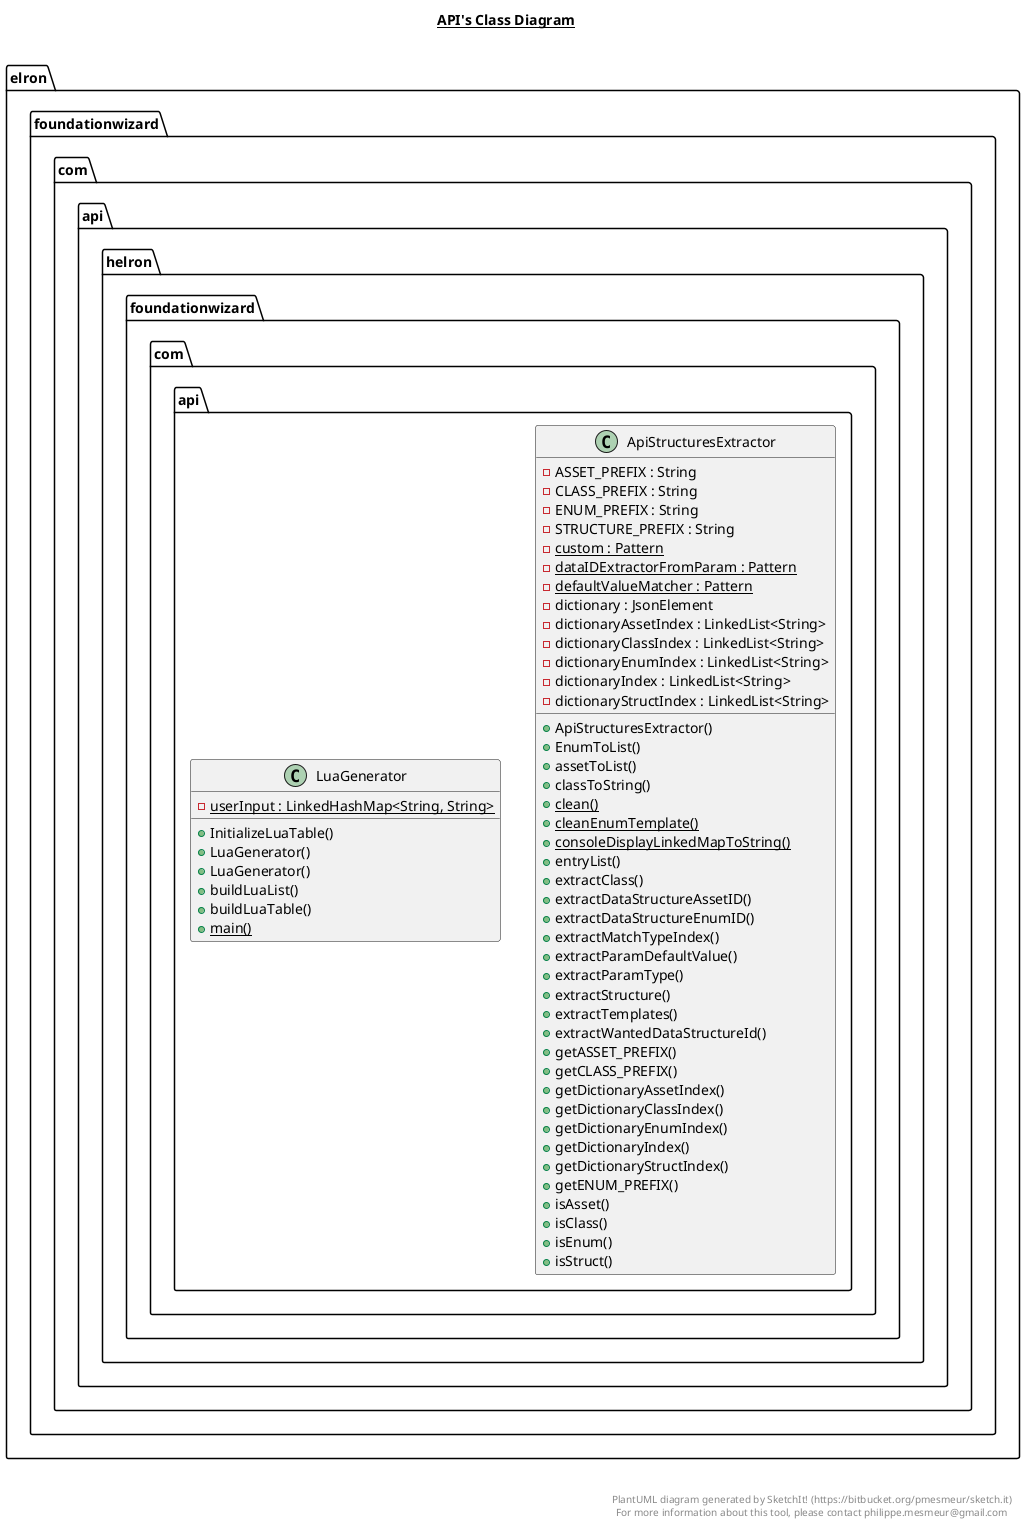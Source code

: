 @startuml

title __API's Class Diagram__\n


    namespace elron.foundationwizard.com {
      namespace api {
        class helron.foundationwizard.com.api.ApiStructuresExtractor {
            - ASSET_PREFIX : String
            - CLASS_PREFIX : String
            - ENUM_PREFIX : String
            - STRUCTURE_PREFIX : String
            {static} - custom : Pattern
            {static} - dataIDExtractorFromParam : Pattern
            {static} - defaultValueMatcher : Pattern
            - dictionary : JsonElement
            - dictionaryAssetIndex : LinkedList<String>
            - dictionaryClassIndex : LinkedList<String>
            - dictionaryEnumIndex : LinkedList<String>
            - dictionaryIndex : LinkedList<String>
            - dictionaryStructIndex : LinkedList<String>
            + ApiStructuresExtractor()
            + EnumToList()
            + assetToList()
            + classToString()
            {static} + clean()
            {static} + cleanEnumTemplate()
            {static} + consoleDisplayLinkedMapToString()
            + entryList()
            + extractClass()
            + extractDataStructureAssetID()
            + extractDataStructureEnumID()
            + extractMatchTypeIndex()
            + extractParamDefaultValue()
            + extractParamType()
            + extractStructure()
            + extractTemplates()
            + extractWantedDataStructureId()
            + getASSET_PREFIX()
            + getCLASS_PREFIX()
            + getDictionaryAssetIndex()
            + getDictionaryClassIndex()
            + getDictionaryEnumIndex()
            + getDictionaryIndex()
            + getDictionaryStructIndex()
            + getENUM_PREFIX()
            + isAsset()
            + isClass()
            + isEnum()
            + isStruct()
        }
      }
    }

  


    namespace elron.foundationwizard.com {
      namespace api {
        class helron.foundationwizard.com.api.LuaGenerator {
            {static} - userInput : LinkedHashMap<String, String>
            + InitializeLuaTable()
            + LuaGenerator()
            + LuaGenerator()
            + buildLuaList()
            + buildLuaTable()
            {static} + main()
        }
      }
    }

  



right footer


PlantUML diagram generated by SketchIt! (https://bitbucket.org/pmesmeur/sketch.it)
For more information about this tool, please contact philippe.mesmeur@gmail.com
endfooter

@enduml
